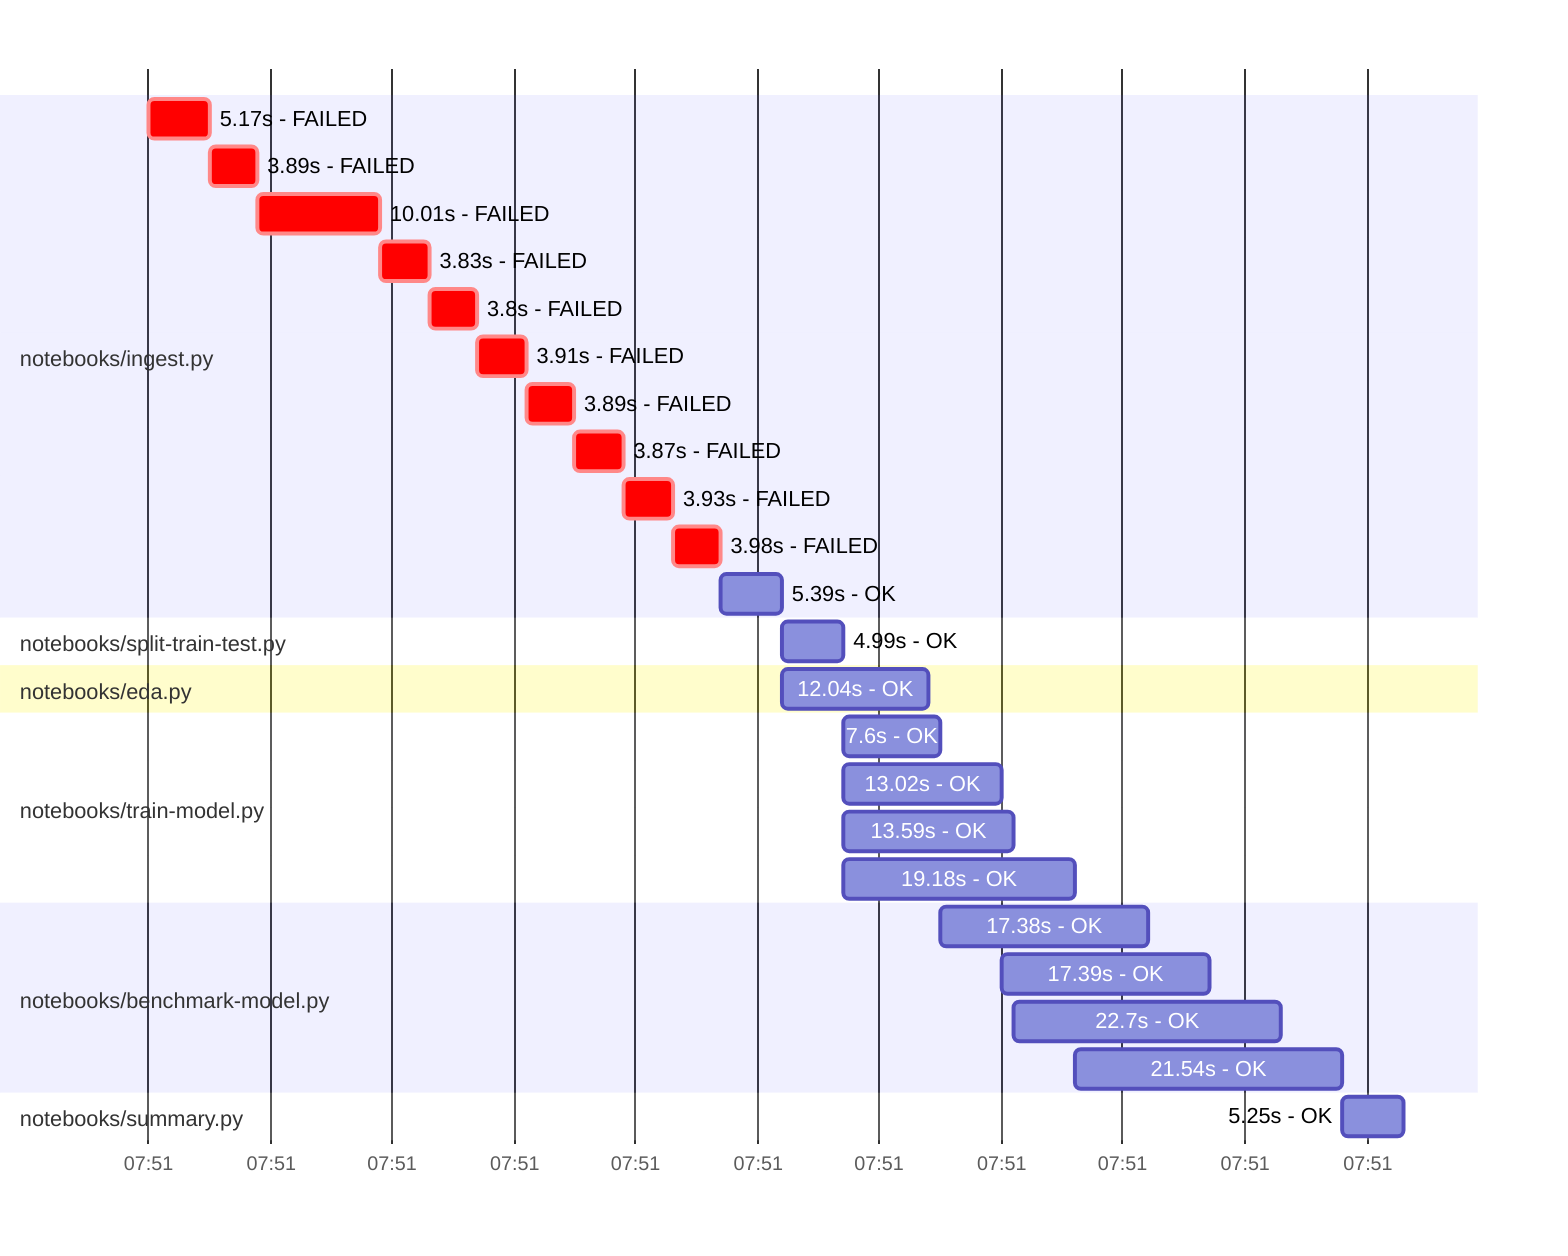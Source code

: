 gantt
    %% Mermaid input file for drawing Gantt chart of runlog runtimes
    %% See https://mermaid-js.github.io/mermaid/#/gantt
    %%
    axisFormat %H:%M
    %%
    %% Give timestamps as unix timestamps (ms)
    dateFormat x
    %%
    section notebooks/ingest.py
    5.17s - FAILED :crit , 1669877080 , 1669877085 
    3.89s - FAILED :crit , 1669877085 , 1669877089 
    10.01s - FAILED :crit , 1669877089 , 1669877099 
    3.83s - FAILED :crit , 1669877099 , 1669877103 
    3.8s - FAILED :crit , 1669877103 , 1669877107 
    3.91s - FAILED :crit , 1669877107 , 1669877111 
    3.89s - FAILED :crit , 1669877111 , 1669877115 
    3.87s - FAILED :crit , 1669877115 , 1669877119 
    3.93s - FAILED :crit , 1669877119 , 1669877123 
    3.98s - FAILED :crit , 1669877123 , 1669877127 
    5.39s - OK : , 1669877127 , 1669877132 
    section notebooks/split-train-test.py
    4.99s - OK : , 1669877132 , 1669877137 
    section notebooks/eda.py
    12.04s - OK : , 1669877132 , 1669877144 
    section notebooks/train-model.py
    7.6s - OK : , 1669877137 , 1669877145 
    section notebooks/train-model.py
    13.02s - OK : , 1669877137 , 1669877150 
    section notebooks/train-model.py
    13.59s - OK : , 1669877137 , 1669877151 
    section notebooks/train-model.py
    19.18s - OK : , 1669877137 , 1669877156 
    section notebooks/benchmark-model.py
    17.38s - OK : , 1669877145 , 1669877162 
    section notebooks/benchmark-model.py
    17.39s - OK : , 1669877150 , 1669877167 
    section notebooks/benchmark-model.py
    22.7s - OK : , 1669877151 , 1669877173 
    section notebooks/benchmark-model.py
    21.54s - OK : , 1669877156 , 1669877178 
    section notebooks/summary.py
    5.25s - OK : , 1669877178 , 1669877183